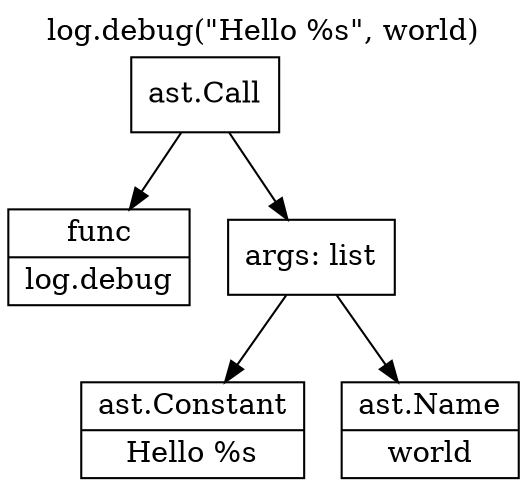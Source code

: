 digraph AST {
	graph [label="log.debug(\"Hello %s\", world)" labelloc=t]
	node [shape=record]
	node_1 [label="ast.Call"]
	node_2 [label="{func|log.debug}"]
	node_3 [label="args: list"]
	node_1 -> node_2
	node_1 -> node_3
	node_4 [label="{ast.Constant|Hello %s}"]
	node_3 -> node_4
	node_5 [label="{ast.Name|world}"]
	node_3 -> node_5
}
